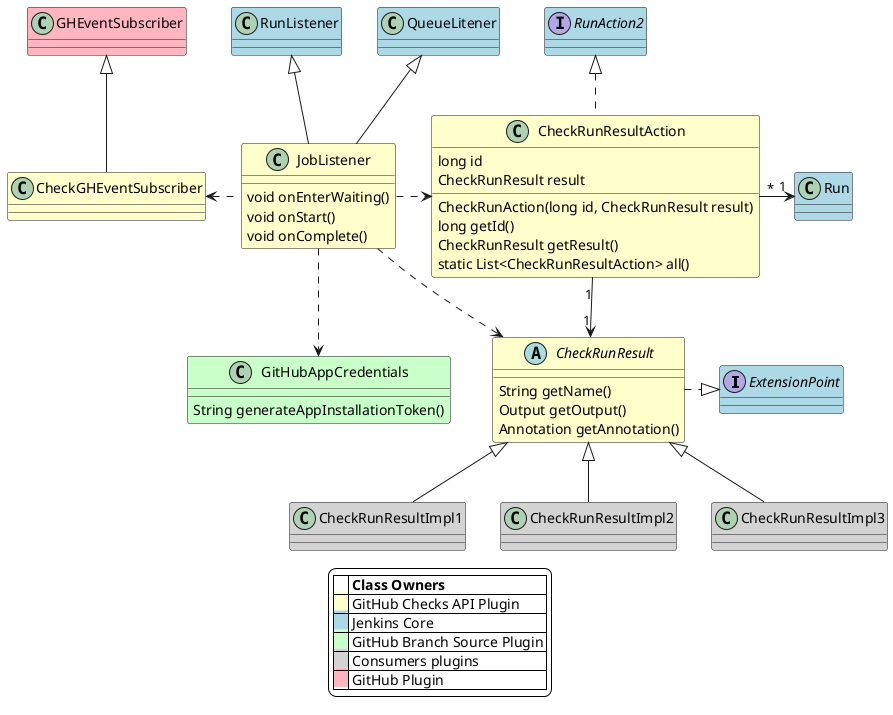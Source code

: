 @startuml
interface ExtensionPoint #LightBlue
class QueueLitener #LightBlue
class RunListener #LightBlue
class Run #LightBlue
interface RunAction2 #LightBlue

class GitHubAppCredentials #TECHNOLOGY {
  String generateAppInstallationToken()
}

class GHEventSubscriber #LightPink

class JobListener #BUSINESS {
  void onEnterWaiting()
  void onStart()
  void onComplete()
}
class CheckGHEventSubscriber #BUSINESS
class CheckRunResultAction #BUSINESS {
  long id
  CheckRunResult result
  CheckRunAction(long id, CheckRunResult result)
  long getId()
  CheckRunResult getResult()
  static List<CheckRunResultAction> all()
}
abstract class CheckRunResult #BUSINESS {
  String getName()
  Output getOutput()
  Annotation getAnnotation()
}

class CheckRunResultImpl1 #LightGray
class CheckRunResultImpl2 #LightGray
class CheckRunResultImpl3 #LightGray


JobListener .right.> CheckRunResultAction
JobListener .> CheckRunResult
JobListener -up-|> QueueLitener
JobListener -up-|> RunListener
JobListener .down.> GitHubAppCredentials
JobListener .left.> CheckGHEventSubscriber

CheckGHEventSubscriber -up-|> GHEventSubscriber

CheckRunResultAction "*" -right-> "1" Run
CheckRunResultAction "1" --> "1" CheckRunResult
CheckRunResultAction .up.|> RunAction2

CheckRunResult .right.|> ExtensionPoint
CheckRunResultImpl1 -up-|> CheckRunResult
CheckRunResultImpl2 -up-|> CheckRunResult
CheckRunResultImpl3 -up-|> CheckRunResult

skinparam legendBackgroundColor white
legend
|= |= Class Owners |
|<back:BUSINESS>    </back>| GitHub Checks API Plugin |
|<back:lightBlue>    </back>| Jenkins Core |
|<back:TECHNOLOGY>    </back>| GitHub Branch Source Plugin |
|<back:LightGray>    </back>| Consumers plugins |
|<back:LightPink>    </back>| GitHub Plugin |
endlegend

@enduml